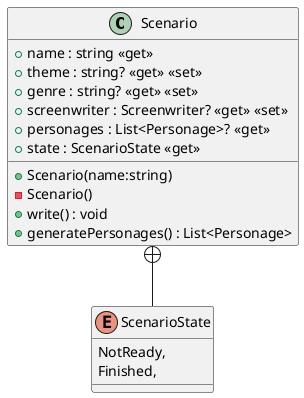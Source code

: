 @startuml
class Scenario {
    + Scenario(name:string)
    - Scenario()
    + name : string <<get>>
    + theme : string? <<get>> <<set>>
    + genre : string? <<get>> <<set>>
    + screenwriter : Screenwriter? <<get>> <<set>>
    + personages : List<Personage>? <<get>>
    + state : ScenarioState <<get>>
    + write() : void
    + generatePersonages() : List<Personage>
}
enum ScenarioState {
    NotReady,
    Finished,
}
Scenario +-- ScenarioState
@enduml

